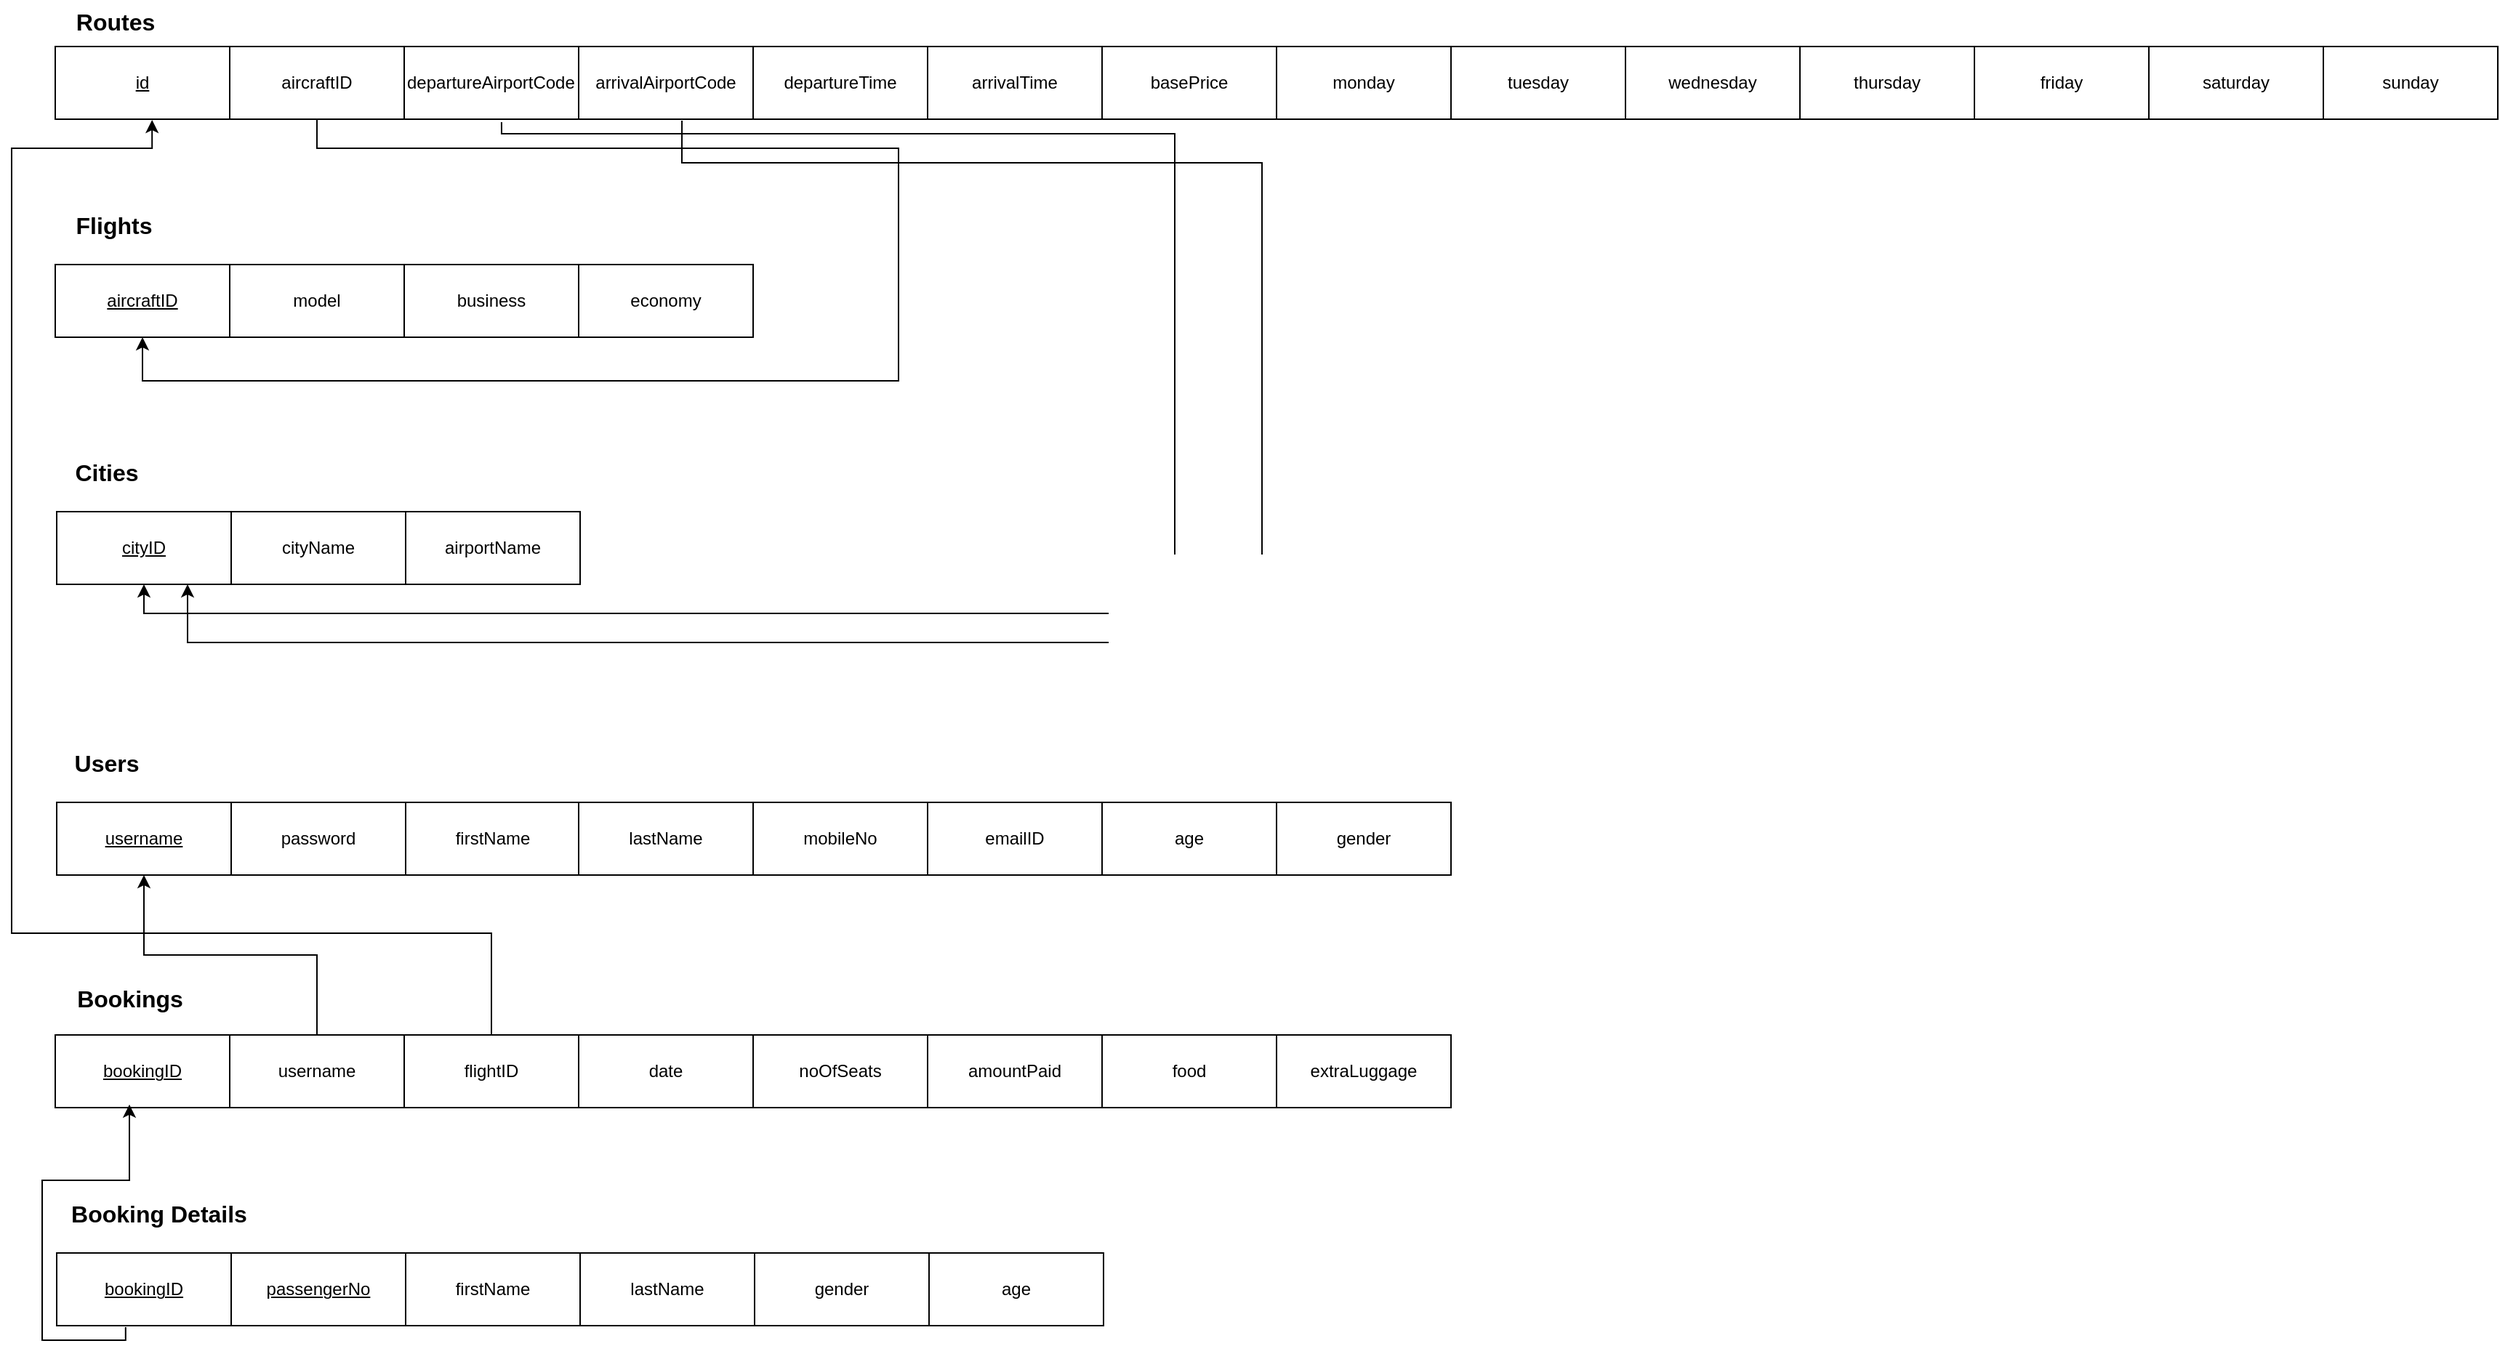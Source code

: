 <mxfile version="24.7.12">
  <diagram name="Page-1" id="sCcfLyy0vtP1j9GHQ2U_">
    <mxGraphModel dx="1114" dy="628" grid="1" gridSize="10" guides="1" tooltips="1" connect="1" arrows="1" fold="1" page="1" pageScale="1" pageWidth="850" pageHeight="1100" math="0" shadow="0">
      <root>
        <mxCell id="0" />
        <mxCell id="1" parent="0" />
        <mxCell id="HDAIHqW3xJN0AV3oF5u7-3" value="&lt;u&gt;id&lt;/u&gt;" style="rounded=0;whiteSpace=wrap;html=1;" parent="1" vertex="1">
          <mxGeometry x="40" y="80" width="120" height="50" as="geometry" />
        </mxCell>
        <mxCell id="HDAIHqW3xJN0AV3oF5u7-4" value="aircraftID" style="rounded=0;whiteSpace=wrap;html=1;" parent="1" vertex="1">
          <mxGeometry x="160" y="80" width="120" height="50" as="geometry" />
        </mxCell>
        <mxCell id="HDAIHqW3xJN0AV3oF5u7-5" value="&lt;div align=&quot;left&quot;&gt;departureAirportCode&lt;span style=&quot;white-space: pre;&quot;&gt;&#x9;&lt;/span&gt;&lt;/div&gt;" style="rounded=0;whiteSpace=wrap;html=1;align=left;" parent="1" vertex="1">
          <mxGeometry x="280" y="80" width="120" height="50" as="geometry" />
        </mxCell>
        <mxCell id="HDAIHqW3xJN0AV3oF5u7-6" value="arrivalAirportCode" style="rounded=0;whiteSpace=wrap;html=1;" parent="1" vertex="1">
          <mxGeometry x="400" y="80" width="120" height="50" as="geometry" />
        </mxCell>
        <mxCell id="HDAIHqW3xJN0AV3oF5u7-7" value="departureTime" style="rounded=0;whiteSpace=wrap;html=1;" parent="1" vertex="1">
          <mxGeometry x="520" y="80" width="120" height="50" as="geometry" />
        </mxCell>
        <mxCell id="HDAIHqW3xJN0AV3oF5u7-8" value="arrivalTime" style="rounded=0;whiteSpace=wrap;html=1;" parent="1" vertex="1">
          <mxGeometry x="640" y="80" width="120" height="50" as="geometry" />
        </mxCell>
        <mxCell id="HDAIHqW3xJN0AV3oF5u7-9" value="basePrice" style="rounded=0;whiteSpace=wrap;html=1;" parent="1" vertex="1">
          <mxGeometry x="760" y="80" width="120" height="50" as="geometry" />
        </mxCell>
        <mxCell id="HDAIHqW3xJN0AV3oF5u7-10" value="monday" style="rounded=0;whiteSpace=wrap;html=1;" parent="1" vertex="1">
          <mxGeometry x="880" y="80" width="120" height="50" as="geometry" />
        </mxCell>
        <mxCell id="HDAIHqW3xJN0AV3oF5u7-11" value="tuesday" style="rounded=0;whiteSpace=wrap;html=1;" parent="1" vertex="1">
          <mxGeometry x="1000" y="80" width="120" height="50" as="geometry" />
        </mxCell>
        <mxCell id="HDAIHqW3xJN0AV3oF5u7-12" value="wednesday" style="rounded=0;whiteSpace=wrap;html=1;" parent="1" vertex="1">
          <mxGeometry x="1120" y="80" width="120" height="50" as="geometry" />
        </mxCell>
        <mxCell id="HDAIHqW3xJN0AV3oF5u7-13" value="thursday" style="rounded=0;whiteSpace=wrap;html=1;" parent="1" vertex="1">
          <mxGeometry x="1240" y="80" width="120" height="50" as="geometry" />
        </mxCell>
        <mxCell id="HDAIHqW3xJN0AV3oF5u7-14" value="friday" style="rounded=0;whiteSpace=wrap;html=1;" parent="1" vertex="1">
          <mxGeometry x="1360" y="80" width="120" height="50" as="geometry" />
        </mxCell>
        <mxCell id="HDAIHqW3xJN0AV3oF5u7-15" value="saturday" style="rounded=0;whiteSpace=wrap;html=1;" parent="1" vertex="1">
          <mxGeometry x="1480" y="80" width="120" height="50" as="geometry" />
        </mxCell>
        <mxCell id="HDAIHqW3xJN0AV3oF5u7-16" value="sunday" style="rounded=0;whiteSpace=wrap;html=1;" parent="1" vertex="1">
          <mxGeometry x="1600" y="80" width="120" height="50" as="geometry" />
        </mxCell>
        <mxCell id="HDAIHqW3xJN0AV3oF5u7-17" value="&lt;b&gt;&lt;font style=&quot;font-size: 16px;&quot;&gt;Routes&lt;/font&gt;&lt;/b&gt;" style="text;html=1;align=center;verticalAlign=middle;resizable=0;points=[];autosize=1;strokeColor=none;fillColor=none;" parent="1" vertex="1">
          <mxGeometry x="41" y="48" width="80" height="30" as="geometry" />
        </mxCell>
        <mxCell id="HDAIHqW3xJN0AV3oF5u7-18" value="&lt;u&gt;aircraftID&lt;/u&gt;" style="rounded=0;whiteSpace=wrap;html=1;" parent="1" vertex="1">
          <mxGeometry x="40" y="230" width="120" height="50" as="geometry" />
        </mxCell>
        <mxCell id="HDAIHqW3xJN0AV3oF5u7-19" value="model" style="rounded=0;whiteSpace=wrap;html=1;" parent="1" vertex="1">
          <mxGeometry x="160" y="230" width="120" height="50" as="geometry" />
        </mxCell>
        <mxCell id="HDAIHqW3xJN0AV3oF5u7-20" value="business" style="rounded=0;whiteSpace=wrap;html=1;" parent="1" vertex="1">
          <mxGeometry x="280" y="230" width="120" height="50" as="geometry" />
        </mxCell>
        <mxCell id="HDAIHqW3xJN0AV3oF5u7-21" value="economy" style="rounded=0;whiteSpace=wrap;html=1;" parent="1" vertex="1">
          <mxGeometry x="400" y="230" width="120" height="50" as="geometry" />
        </mxCell>
        <mxCell id="HDAIHqW3xJN0AV3oF5u7-22" value="&lt;b&gt;&lt;font style=&quot;font-size: 16px;&quot;&gt;Flights&lt;/font&gt;&lt;/b&gt;" style="text;html=1;align=center;verticalAlign=middle;resizable=0;points=[];autosize=1;strokeColor=none;fillColor=none;" parent="1" vertex="1">
          <mxGeometry x="40" y="188" width="80" height="30" as="geometry" />
        </mxCell>
        <mxCell id="HDAIHqW3xJN0AV3oF5u7-23" value="" style="endArrow=classic;html=1;rounded=0;exitX=0.5;exitY=1;exitDx=0;exitDy=0;entryX=0.5;entryY=1;entryDx=0;entryDy=0;edgeStyle=orthogonalEdgeStyle;elbow=vertical;" parent="1" source="HDAIHqW3xJN0AV3oF5u7-4" target="HDAIHqW3xJN0AV3oF5u7-18" edge="1">
          <mxGeometry width="50" height="50" relative="1" as="geometry">
            <mxPoint x="450" y="310" as="sourcePoint" />
            <mxPoint x="500" y="260" as="targetPoint" />
            <Array as="points">
              <mxPoint x="220" y="150" />
              <mxPoint x="620" y="150" />
              <mxPoint x="620" y="310" />
              <mxPoint x="100" y="310" />
            </Array>
          </mxGeometry>
        </mxCell>
        <mxCell id="HDAIHqW3xJN0AV3oF5u7-24" value="&lt;u&gt;cityID&lt;/u&gt;" style="rounded=0;whiteSpace=wrap;html=1;" parent="1" vertex="1">
          <mxGeometry x="41" y="400" width="120" height="50" as="geometry" />
        </mxCell>
        <mxCell id="HDAIHqW3xJN0AV3oF5u7-25" value="cityName" style="rounded=0;whiteSpace=wrap;html=1;" parent="1" vertex="1">
          <mxGeometry x="161" y="400" width="120" height="50" as="geometry" />
        </mxCell>
        <mxCell id="HDAIHqW3xJN0AV3oF5u7-26" value="airportName" style="rounded=0;whiteSpace=wrap;html=1;" parent="1" vertex="1">
          <mxGeometry x="281" y="400" width="120" height="50" as="geometry" />
        </mxCell>
        <mxCell id="HDAIHqW3xJN0AV3oF5u7-27" value="" style="endArrow=classic;html=1;rounded=0;entryX=0.5;entryY=1;entryDx=0;entryDy=0;exitX=0.558;exitY=1.04;exitDx=0;exitDy=0;exitPerimeter=0;edgeStyle=orthogonalEdgeStyle;" parent="1" source="HDAIHqW3xJN0AV3oF5u7-5" target="HDAIHqW3xJN0AV3oF5u7-24" edge="1">
          <mxGeometry width="50" height="50" relative="1" as="geometry">
            <mxPoint x="70" y="520" as="sourcePoint" />
            <mxPoint x="120" y="470" as="targetPoint" />
            <Array as="points">
              <mxPoint x="347" y="140" />
              <mxPoint x="810" y="140" />
              <mxPoint x="810" y="470" />
              <mxPoint x="101" y="470" />
            </Array>
          </mxGeometry>
        </mxCell>
        <mxCell id="HDAIHqW3xJN0AV3oF5u7-28" value="" style="endArrow=classic;html=1;rounded=0;entryX=0.75;entryY=1;entryDx=0;entryDy=0;edgeStyle=orthogonalEdgeStyle;exitX=0.592;exitY=1.02;exitDx=0;exitDy=0;exitPerimeter=0;" parent="1" source="HDAIHqW3xJN0AV3oF5u7-6" target="HDAIHqW3xJN0AV3oF5u7-24" edge="1">
          <mxGeometry width="50" height="50" relative="1" as="geometry">
            <mxPoint x="450" y="360" as="sourcePoint" />
            <mxPoint x="500" y="310" as="targetPoint" />
            <Array as="points">
              <mxPoint x="471" y="160" />
              <mxPoint x="870" y="160" />
              <mxPoint x="870" y="490" />
              <mxPoint x="131" y="490" />
            </Array>
          </mxGeometry>
        </mxCell>
        <mxCell id="HDAIHqW3xJN0AV3oF5u7-29" value="&lt;b&gt;&lt;font style=&quot;font-size: 16px;&quot;&gt;Cities&lt;/font&gt;&lt;/b&gt;" style="text;html=1;align=center;verticalAlign=middle;resizable=0;points=[];autosize=1;strokeColor=none;fillColor=none;" parent="1" vertex="1">
          <mxGeometry x="40" y="358" width="70" height="30" as="geometry" />
        </mxCell>
        <mxCell id="HDAIHqW3xJN0AV3oF5u7-30" value="&lt;u&gt;username&lt;/u&gt;" style="rounded=0;whiteSpace=wrap;html=1;" parent="1" vertex="1">
          <mxGeometry x="41" y="600" width="120" height="50" as="geometry" />
        </mxCell>
        <mxCell id="HDAIHqW3xJN0AV3oF5u7-31" value="password" style="rounded=0;whiteSpace=wrap;html=1;" parent="1" vertex="1">
          <mxGeometry x="161" y="600" width="120" height="50" as="geometry" />
        </mxCell>
        <mxCell id="HDAIHqW3xJN0AV3oF5u7-32" value="firstName" style="rounded=0;whiteSpace=wrap;html=1;" parent="1" vertex="1">
          <mxGeometry x="281" y="600" width="120" height="50" as="geometry" />
        </mxCell>
        <mxCell id="HDAIHqW3xJN0AV3oF5u7-33" value="lastName" style="rounded=0;whiteSpace=wrap;html=1;" parent="1" vertex="1">
          <mxGeometry x="400" y="600" width="120" height="50" as="geometry" />
        </mxCell>
        <mxCell id="HDAIHqW3xJN0AV3oF5u7-34" value="mobileNo" style="rounded=0;whiteSpace=wrap;html=1;" parent="1" vertex="1">
          <mxGeometry x="520" y="600" width="120" height="50" as="geometry" />
        </mxCell>
        <mxCell id="HDAIHqW3xJN0AV3oF5u7-35" value="emailID" style="rounded=0;whiteSpace=wrap;html=1;" parent="1" vertex="1">
          <mxGeometry x="640" y="600" width="120" height="50" as="geometry" />
        </mxCell>
        <mxCell id="HDAIHqW3xJN0AV3oF5u7-36" value="age" style="rounded=0;whiteSpace=wrap;html=1;" parent="1" vertex="1">
          <mxGeometry x="760" y="600" width="120" height="50" as="geometry" />
        </mxCell>
        <mxCell id="HDAIHqW3xJN0AV3oF5u7-37" value="gender" style="rounded=0;whiteSpace=wrap;html=1;" parent="1" vertex="1">
          <mxGeometry x="880" y="600" width="120" height="50" as="geometry" />
        </mxCell>
        <mxCell id="HDAIHqW3xJN0AV3oF5u7-38" value="&lt;b&gt;&lt;font style=&quot;font-size: 16px;&quot;&gt;Users&lt;/font&gt;&lt;/b&gt;" style="text;html=1;align=center;verticalAlign=middle;resizable=0;points=[];autosize=1;strokeColor=none;fillColor=none;" parent="1" vertex="1">
          <mxGeometry x="40" y="558" width="70" height="30" as="geometry" />
        </mxCell>
        <mxCell id="HDAIHqW3xJN0AV3oF5u7-39" value="&lt;u&gt;bookingID&lt;/u&gt;" style="rounded=0;whiteSpace=wrap;html=1;" parent="1" vertex="1">
          <mxGeometry x="40" y="760" width="120" height="50" as="geometry" />
        </mxCell>
        <mxCell id="HDAIHqW3xJN0AV3oF5u7-40" value="username" style="rounded=0;whiteSpace=wrap;html=1;" parent="1" vertex="1">
          <mxGeometry x="160" y="760" width="120" height="50" as="geometry" />
        </mxCell>
        <mxCell id="HDAIHqW3xJN0AV3oF5u7-41" value="flightID" style="rounded=0;whiteSpace=wrap;html=1;" parent="1" vertex="1">
          <mxGeometry x="280" y="760" width="120" height="50" as="geometry" />
        </mxCell>
        <mxCell id="HDAIHqW3xJN0AV3oF5u7-42" value="date" style="rounded=0;whiteSpace=wrap;html=1;" parent="1" vertex="1">
          <mxGeometry x="400" y="760" width="120" height="50" as="geometry" />
        </mxCell>
        <mxCell id="HDAIHqW3xJN0AV3oF5u7-43" value="noOfSeats" style="rounded=0;whiteSpace=wrap;html=1;" parent="1" vertex="1">
          <mxGeometry x="520" y="760" width="120" height="50" as="geometry" />
        </mxCell>
        <mxCell id="HDAIHqW3xJN0AV3oF5u7-44" value="amountPaid" style="rounded=0;whiteSpace=wrap;html=1;" parent="1" vertex="1">
          <mxGeometry x="640" y="760" width="120" height="50" as="geometry" />
        </mxCell>
        <mxCell id="HDAIHqW3xJN0AV3oF5u7-45" value="food" style="rounded=0;whiteSpace=wrap;html=1;" parent="1" vertex="1">
          <mxGeometry x="760" y="760" width="120" height="50" as="geometry" />
        </mxCell>
        <mxCell id="HDAIHqW3xJN0AV3oF5u7-46" value="extraLuggage" style="rounded=0;whiteSpace=wrap;html=1;" parent="1" vertex="1">
          <mxGeometry x="880" y="760" width="120" height="50" as="geometry" />
        </mxCell>
        <mxCell id="HDAIHqW3xJN0AV3oF5u7-47" value="&lt;b&gt;&lt;font style=&quot;font-size: 16px;&quot;&gt;Bookings&lt;/font&gt;&lt;/b&gt;" style="text;html=1;align=center;verticalAlign=middle;resizable=0;points=[];autosize=1;strokeColor=none;fillColor=none;" parent="1" vertex="1">
          <mxGeometry x="41" y="720" width="100" height="30" as="geometry" />
        </mxCell>
        <mxCell id="HDAIHqW3xJN0AV3oF5u7-48" value="" style="endArrow=classic;html=1;rounded=0;exitX=0.5;exitY=0;exitDx=0;exitDy=0;exitPerimeter=0;entryX=0.5;entryY=1;entryDx=0;entryDy=0;edgeStyle=orthogonalEdgeStyle;" parent="1" source="HDAIHqW3xJN0AV3oF5u7-40" target="HDAIHqW3xJN0AV3oF5u7-30" edge="1">
          <mxGeometry width="50" height="50" relative="1" as="geometry">
            <mxPoint x="220" y="750" as="sourcePoint" />
            <mxPoint x="270" y="700" as="targetPoint" />
          </mxGeometry>
        </mxCell>
        <mxCell id="HDAIHqW3xJN0AV3oF5u7-49" value="" style="endArrow=classic;html=1;rounded=0;exitX=0.5;exitY=0;exitDx=0;exitDy=0;entryX=0.555;entryY=1.01;entryDx=0;entryDy=0;entryPerimeter=0;edgeStyle=orthogonalEdgeStyle;" parent="1" source="HDAIHqW3xJN0AV3oF5u7-41" target="HDAIHqW3xJN0AV3oF5u7-3" edge="1">
          <mxGeometry width="50" height="50" relative="1" as="geometry">
            <mxPoint x="330" y="740" as="sourcePoint" />
            <mxPoint x="380" y="690" as="targetPoint" />
            <Array as="points">
              <mxPoint x="340" y="690" />
              <mxPoint x="10" y="690" />
              <mxPoint x="10" y="150" />
              <mxPoint x="107" y="150" />
            </Array>
          </mxGeometry>
        </mxCell>
        <mxCell id="HDAIHqW3xJN0AV3oF5u7-50" value="&lt;u&gt;bookingID&lt;/u&gt;" style="rounded=0;whiteSpace=wrap;html=1;" parent="1" vertex="1">
          <mxGeometry x="41" y="910" width="120" height="50" as="geometry" />
        </mxCell>
        <mxCell id="HDAIHqW3xJN0AV3oF5u7-51" value="&lt;u&gt;passengerNo&lt;/u&gt;" style="rounded=0;whiteSpace=wrap;html=1;" parent="1" vertex="1">
          <mxGeometry x="161" y="910" width="120" height="50" as="geometry" />
        </mxCell>
        <mxCell id="HDAIHqW3xJN0AV3oF5u7-52" value="firstName" style="rounded=0;whiteSpace=wrap;html=1;" parent="1" vertex="1">
          <mxGeometry x="281" y="910" width="120" height="50" as="geometry" />
        </mxCell>
        <mxCell id="HDAIHqW3xJN0AV3oF5u7-53" value="lastName" style="rounded=0;whiteSpace=wrap;html=1;" parent="1" vertex="1">
          <mxGeometry x="401" y="910" width="120" height="50" as="geometry" />
        </mxCell>
        <mxCell id="HDAIHqW3xJN0AV3oF5u7-54" value="gender" style="rounded=0;whiteSpace=wrap;html=1;" parent="1" vertex="1">
          <mxGeometry x="521" y="910" width="120" height="50" as="geometry" />
        </mxCell>
        <mxCell id="HDAIHqW3xJN0AV3oF5u7-56" value="age" style="rounded=0;whiteSpace=wrap;html=1;" parent="1" vertex="1">
          <mxGeometry x="641" y="910" width="120" height="50" as="geometry" />
        </mxCell>
        <mxCell id="HDAIHqW3xJN0AV3oF5u7-57" value="&lt;b style=&quot;font-size: 16px;&quot;&gt;Booking Details&lt;br&gt;&lt;/b&gt;" style="text;html=1;align=center;verticalAlign=middle;resizable=0;points=[];autosize=1;strokeColor=none;fillColor=none;" parent="1" vertex="1">
          <mxGeometry x="41" y="868" width="140" height="30" as="geometry" />
        </mxCell>
        <mxCell id="HDAIHqW3xJN0AV3oF5u7-58" value="" style="endArrow=classic;html=1;rounded=0;exitX=0.395;exitY=1.019;exitDx=0;exitDy=0;exitPerimeter=0;entryX=0.425;entryY=0.958;entryDx=0;entryDy=0;entryPerimeter=0;edgeStyle=orthogonalEdgeStyle;" parent="1" source="HDAIHqW3xJN0AV3oF5u7-50" target="HDAIHqW3xJN0AV3oF5u7-39" edge="1">
          <mxGeometry width="50" height="50" relative="1" as="geometry">
            <mxPoint x="60" y="1030" as="sourcePoint" />
            <mxPoint x="110" y="980" as="targetPoint" />
          </mxGeometry>
        </mxCell>
      </root>
    </mxGraphModel>
  </diagram>
</mxfile>
